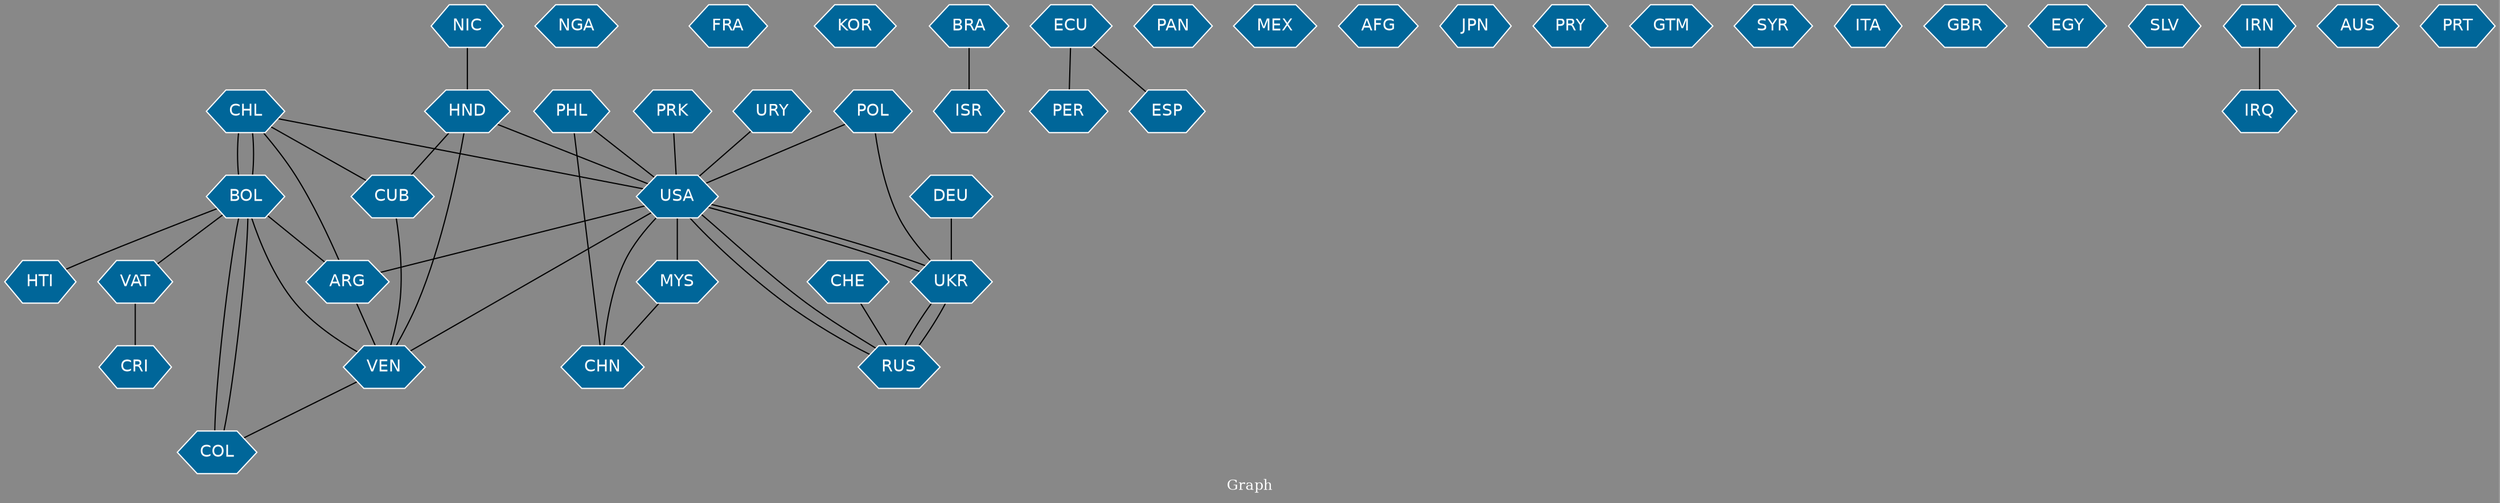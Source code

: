 // Countries together in item graph
graph {
	graph [bgcolor="#888888" fontcolor=white fontsize=12 label="Graph" outputorder=edgesfirst overlap=prism]
	node [color=white fillcolor="#006699" fontcolor=white fontname=Helvetica shape=hexagon style=filled]
	edge [arrowhead=open color=black fontcolor=white fontname=Courier fontsize=12]
		CHL [label=CHL]
		BOL [label=BOL]
		NGA [label=NGA]
		FRA [label=FRA]
		KOR [label=KOR]
		COL [label=COL]
		BRA [label=BRA]
		URY [label=URY]
		PER [label=PER]
		ISR [label=ISR]
		PAN [label=PAN]
		MYS [label=MYS]
		MEX [label=MEX]
		CUB [label=CUB]
		ARG [label=ARG]
		ECU [label=ECU]
		VEN [label=VEN]
		ESP [label=ESP]
		POL [label=POL]
		UKR [label=UKR]
		USA [label=USA]
		AFG [label=AFG]
		NIC [label=NIC]
		JPN [label=JPN]
		RUS [label=RUS]
		PRY [label=PRY]
		HTI [label=HTI]
		GTM [label=GTM]
		DEU [label=DEU]
		HND [label=HND]
		VAT [label=VAT]
		SYR [label=SYR]
		PRK [label=PRK]
		CHE [label=CHE]
		ITA [label=ITA]
		GBR [label=GBR]
		EGY [label=EGY]
		SLV [label=SLV]
		PHL [label=PHL]
		CHN [label=CHN]
		IRQ [label=IRQ]
		CRI [label=CRI]
		AUS [label=AUS]
		IRN [label=IRN]
		PRT [label=PRT]
			DEU -- UKR [weight=1]
			HND -- USA [weight=1]
			UKR -- RUS [weight=2]
			PHL -- USA [weight=1]
			ECU -- PER [weight=1]
			HND -- VEN [weight=1]
			BOL -- VAT [weight=1]
			BOL -- COL [weight=1]
			CHE -- RUS [weight=1]
			IRN -- IRQ [weight=1]
			HND -- CUB [weight=1]
			BRA -- ISR [weight=1]
			URY -- USA [weight=1]
			VEN -- COL [weight=1]
			BOL -- VEN [weight=2]
			MYS -- CHN [weight=1]
			ARG -- CHL [weight=1]
			BOL -- HTI [weight=1]
			CHL -- CUB [weight=1]
			BOL -- ARG [weight=1]
			USA -- MYS [weight=2]
			RUS -- USA [weight=1]
			PHL -- CHN [weight=1]
			UKR -- USA [weight=3]
			RUS -- UKR [weight=1]
			USA -- RUS [weight=1]
			BOL -- CHL [weight=5]
			USA -- VEN [weight=2]
			NIC -- HND [weight=1]
			USA -- CHN [weight=1]
			VAT -- CRI [weight=1]
			ECU -- ESP [weight=1]
			POL -- UKR [weight=1]
			CHL -- BOL [weight=2]
			COL -- BOL [weight=2]
			CHL -- USA [weight=1]
			PRK -- USA [weight=1]
			POL -- USA [weight=1]
			USA -- ARG [weight=1]
			USA -- UKR [weight=1]
			ARG -- VEN [weight=1]
			CUB -- VEN [weight=1]
}